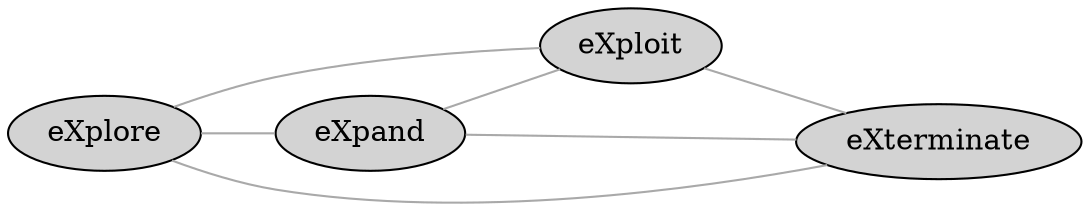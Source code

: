 digraph G {
	graph [bgcolor="transparent"]
	node [style="filled", color="black", fillcolor="lightgray", fontcolor="black"]
	edge [color="darkgray", dir=none]

	rankdir=LR;
	eXplore [pos = "0,0!"];
	eXplore -> eXpand;
	eXpand -> eXploit;
	eXploit -> eXterminate;
	eXplore -> eXploit;
	eXplore -> eXterminate;
	eXpand -> eXterminate;
}
